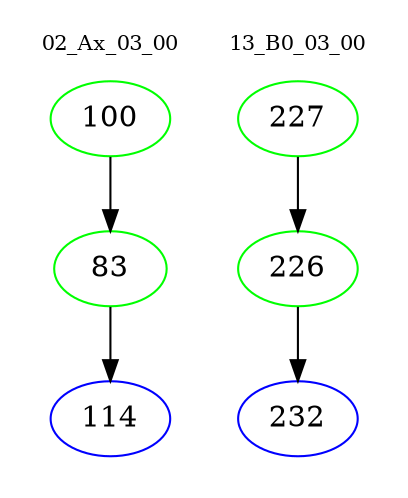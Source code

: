 digraph{
subgraph cluster_0 {
color = white
label = "02_Ax_03_00";
fontsize=10;
T0_100 [label="100", color="green"]
T0_100 -> T0_83 [color="black"]
T0_83 [label="83", color="green"]
T0_83 -> T0_114 [color="black"]
T0_114 [label="114", color="blue"]
}
subgraph cluster_1 {
color = white
label = "13_B0_03_00";
fontsize=10;
T1_227 [label="227", color="green"]
T1_227 -> T1_226 [color="black"]
T1_226 [label="226", color="green"]
T1_226 -> T1_232 [color="black"]
T1_232 [label="232", color="blue"]
}
}
